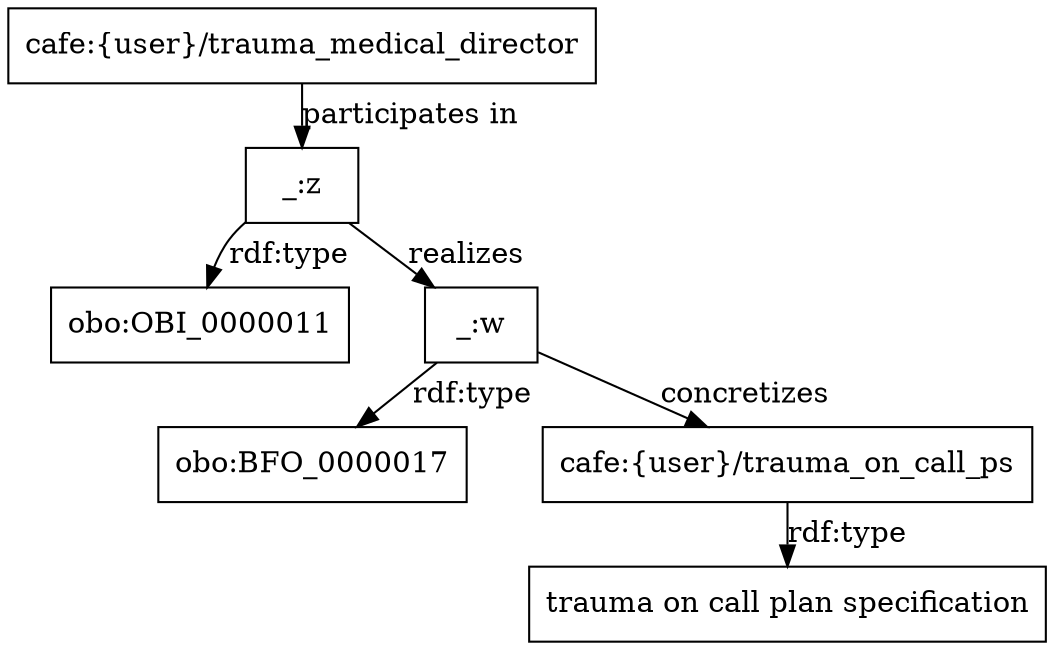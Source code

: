 digraph g { node [shape=rectangle];
graph [splines=true, nodesep=.5, ranksep=0, overlap=false];
"cafe:{user}/trauma_medical_director" -> "_:z" [label="participates in"]
"_:z" -> "obo:OBI_0000011" [label="rdf:type"]
"_:z" -> "_:w" [label="realizes"]
"_:w" -> "obo:BFO_0000017" [label="rdf:type"]
"_:w" -> "cafe:{user}/trauma_on_call_ps" [label="concretizes"]
"cafe:{user}/trauma_on_call_ps" -> "trauma on call plan specification" [label="rdf:type"]
}